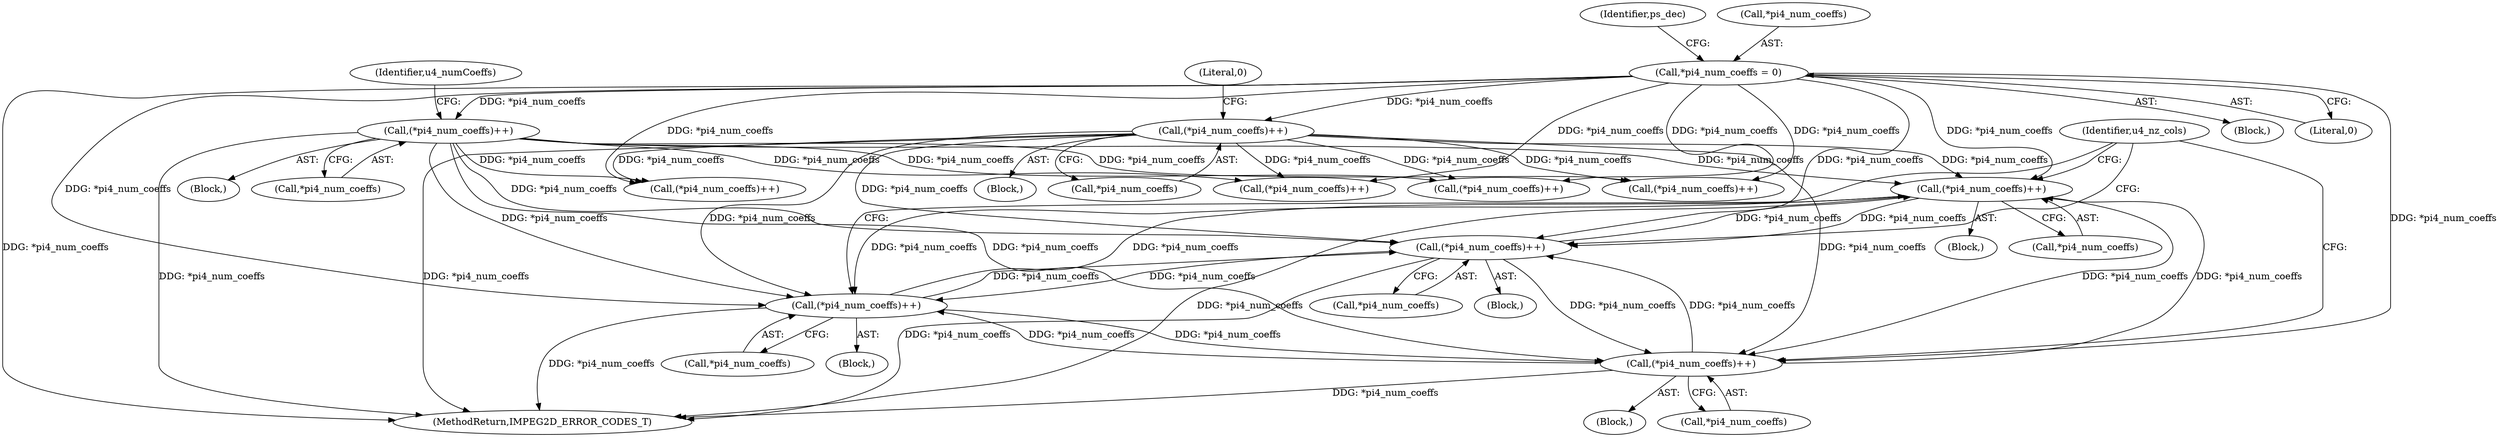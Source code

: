 digraph "0_Android_8b4ed5a23175b7ffa56eea4678db7287f825e985@pointer" {
"1000800" [label="(Call,(*pi4_num_coeffs)++)"];
"1000185" [label="(Call,*pi4_num_coeffs = 0)"];
"1001026" [label="(Call,(*pi4_num_coeffs)++)"];
"1000317" [label="(Call,(*pi4_num_coeffs)++)"];
"1000956" [label="(Call,(*pi4_num_coeffs)++)"];
"1000897" [label="(Call,(*pi4_num_coeffs)++)"];
"1000800" [label="(Call,(*pi4_num_coeffs)++)"];
"1000370" [label="(Call,(*pi4_num_coeffs)++)"];
"1000185" [label="(Call,*pi4_num_coeffs = 0)"];
"1000163" [label="(Block,)"];
"1000317" [label="(Call,(*pi4_num_coeffs)++)"];
"1001026" [label="(Call,(*pi4_num_coeffs)++)"];
"1000770" [label="(Block,)"];
"1000642" [label="(Call,(*pi4_num_coeffs)++)"];
"1000322" [label="(Literal,0)"];
"1000956" [label="(Call,(*pi4_num_coeffs)++)"];
"1000211" [label="(Block,)"];
"1001030" [label="(Identifier,u4_nz_cols)"];
"1001064" [label="(MethodReturn,IMPEG2D_ERROR_CODES_T)"];
"1000801" [label="(Call,*pi4_num_coeffs)"];
"1000370" [label="(Call,(*pi4_num_coeffs)++)"];
"1000318" [label="(Call,*pi4_num_coeffs)"];
"1000188" [label="(Literal,0)"];
"1000957" [label="(Call,*pi4_num_coeffs)"];
"1000897" [label="(Call,(*pi4_num_coeffs)++)"];
"1000191" [label="(Identifier,ps_dec)"];
"1001027" [label="(Call,*pi4_num_coeffs)"];
"1000712" [label="(Call,(*pi4_num_coeffs)++)"];
"1000800" [label="(Call,(*pi4_num_coeffs)++)"];
"1000371" [label="(Call,*pi4_num_coeffs)"];
"1000960" [label="(Block,)"];
"1000186" [label="(Call,*pi4_num_coeffs)"];
"1000583" [label="(Call,(*pi4_num_coeffs)++)"];
"1000826" [label="(Block,)"];
"1000473" [label="(Call,(*pi4_num_coeffs)++)"];
"1000898" [label="(Call,*pi4_num_coeffs)"];
"1000341" [label="(Block,)"];
"1000374" [label="(Identifier,u4_numCoeffs)"];
"1000905" [label="(Block,)"];
"1000800" -> "1000770"  [label="AST: "];
"1000800" -> "1000801"  [label="CFG: "];
"1000801" -> "1000800"  [label="AST: "];
"1001030" -> "1000800"  [label="CFG: "];
"1000800" -> "1001064"  [label="DDG: *pi4_num_coeffs"];
"1000185" -> "1000800"  [label="DDG: *pi4_num_coeffs"];
"1001026" -> "1000800"  [label="DDG: *pi4_num_coeffs"];
"1000317" -> "1000800"  [label="DDG: *pi4_num_coeffs"];
"1000956" -> "1000800"  [label="DDG: *pi4_num_coeffs"];
"1000897" -> "1000800"  [label="DDG: *pi4_num_coeffs"];
"1000370" -> "1000800"  [label="DDG: *pi4_num_coeffs"];
"1000800" -> "1000897"  [label="DDG: *pi4_num_coeffs"];
"1000800" -> "1000956"  [label="DDG: *pi4_num_coeffs"];
"1000800" -> "1001026"  [label="DDG: *pi4_num_coeffs"];
"1000185" -> "1000163"  [label="AST: "];
"1000185" -> "1000188"  [label="CFG: "];
"1000186" -> "1000185"  [label="AST: "];
"1000188" -> "1000185"  [label="AST: "];
"1000191" -> "1000185"  [label="CFG: "];
"1000185" -> "1001064"  [label="DDG: *pi4_num_coeffs"];
"1000185" -> "1000317"  [label="DDG: *pi4_num_coeffs"];
"1000185" -> "1000370"  [label="DDG: *pi4_num_coeffs"];
"1000185" -> "1000473"  [label="DDG: *pi4_num_coeffs"];
"1000185" -> "1000583"  [label="DDG: *pi4_num_coeffs"];
"1000185" -> "1000642"  [label="DDG: *pi4_num_coeffs"];
"1000185" -> "1000712"  [label="DDG: *pi4_num_coeffs"];
"1000185" -> "1000897"  [label="DDG: *pi4_num_coeffs"];
"1000185" -> "1000956"  [label="DDG: *pi4_num_coeffs"];
"1000185" -> "1001026"  [label="DDG: *pi4_num_coeffs"];
"1001026" -> "1000960"  [label="AST: "];
"1001026" -> "1001027"  [label="CFG: "];
"1001027" -> "1001026"  [label="AST: "];
"1001030" -> "1001026"  [label="CFG: "];
"1001026" -> "1001064"  [label="DDG: *pi4_num_coeffs"];
"1001026" -> "1000897"  [label="DDG: *pi4_num_coeffs"];
"1001026" -> "1000956"  [label="DDG: *pi4_num_coeffs"];
"1000317" -> "1001026"  [label="DDG: *pi4_num_coeffs"];
"1000956" -> "1001026"  [label="DDG: *pi4_num_coeffs"];
"1000897" -> "1001026"  [label="DDG: *pi4_num_coeffs"];
"1000370" -> "1001026"  [label="DDG: *pi4_num_coeffs"];
"1000317" -> "1000211"  [label="AST: "];
"1000317" -> "1000318"  [label="CFG: "];
"1000318" -> "1000317"  [label="AST: "];
"1000322" -> "1000317"  [label="CFG: "];
"1000317" -> "1001064"  [label="DDG: *pi4_num_coeffs"];
"1000317" -> "1000473"  [label="DDG: *pi4_num_coeffs"];
"1000317" -> "1000583"  [label="DDG: *pi4_num_coeffs"];
"1000317" -> "1000642"  [label="DDG: *pi4_num_coeffs"];
"1000317" -> "1000712"  [label="DDG: *pi4_num_coeffs"];
"1000317" -> "1000897"  [label="DDG: *pi4_num_coeffs"];
"1000317" -> "1000956"  [label="DDG: *pi4_num_coeffs"];
"1000956" -> "1000905"  [label="AST: "];
"1000956" -> "1000957"  [label="CFG: "];
"1000957" -> "1000956"  [label="AST: "];
"1001030" -> "1000956"  [label="CFG: "];
"1000956" -> "1001064"  [label="DDG: *pi4_num_coeffs"];
"1000956" -> "1000897"  [label="DDG: *pi4_num_coeffs"];
"1000897" -> "1000956"  [label="DDG: *pi4_num_coeffs"];
"1000370" -> "1000956"  [label="DDG: *pi4_num_coeffs"];
"1000897" -> "1000826"  [label="AST: "];
"1000897" -> "1000898"  [label="CFG: "];
"1000898" -> "1000897"  [label="AST: "];
"1001030" -> "1000897"  [label="CFG: "];
"1000897" -> "1001064"  [label="DDG: *pi4_num_coeffs"];
"1000370" -> "1000897"  [label="DDG: *pi4_num_coeffs"];
"1000370" -> "1000341"  [label="AST: "];
"1000370" -> "1000371"  [label="CFG: "];
"1000371" -> "1000370"  [label="AST: "];
"1000374" -> "1000370"  [label="CFG: "];
"1000370" -> "1001064"  [label="DDG: *pi4_num_coeffs"];
"1000370" -> "1000473"  [label="DDG: *pi4_num_coeffs"];
"1000370" -> "1000583"  [label="DDG: *pi4_num_coeffs"];
"1000370" -> "1000642"  [label="DDG: *pi4_num_coeffs"];
"1000370" -> "1000712"  [label="DDG: *pi4_num_coeffs"];
}
